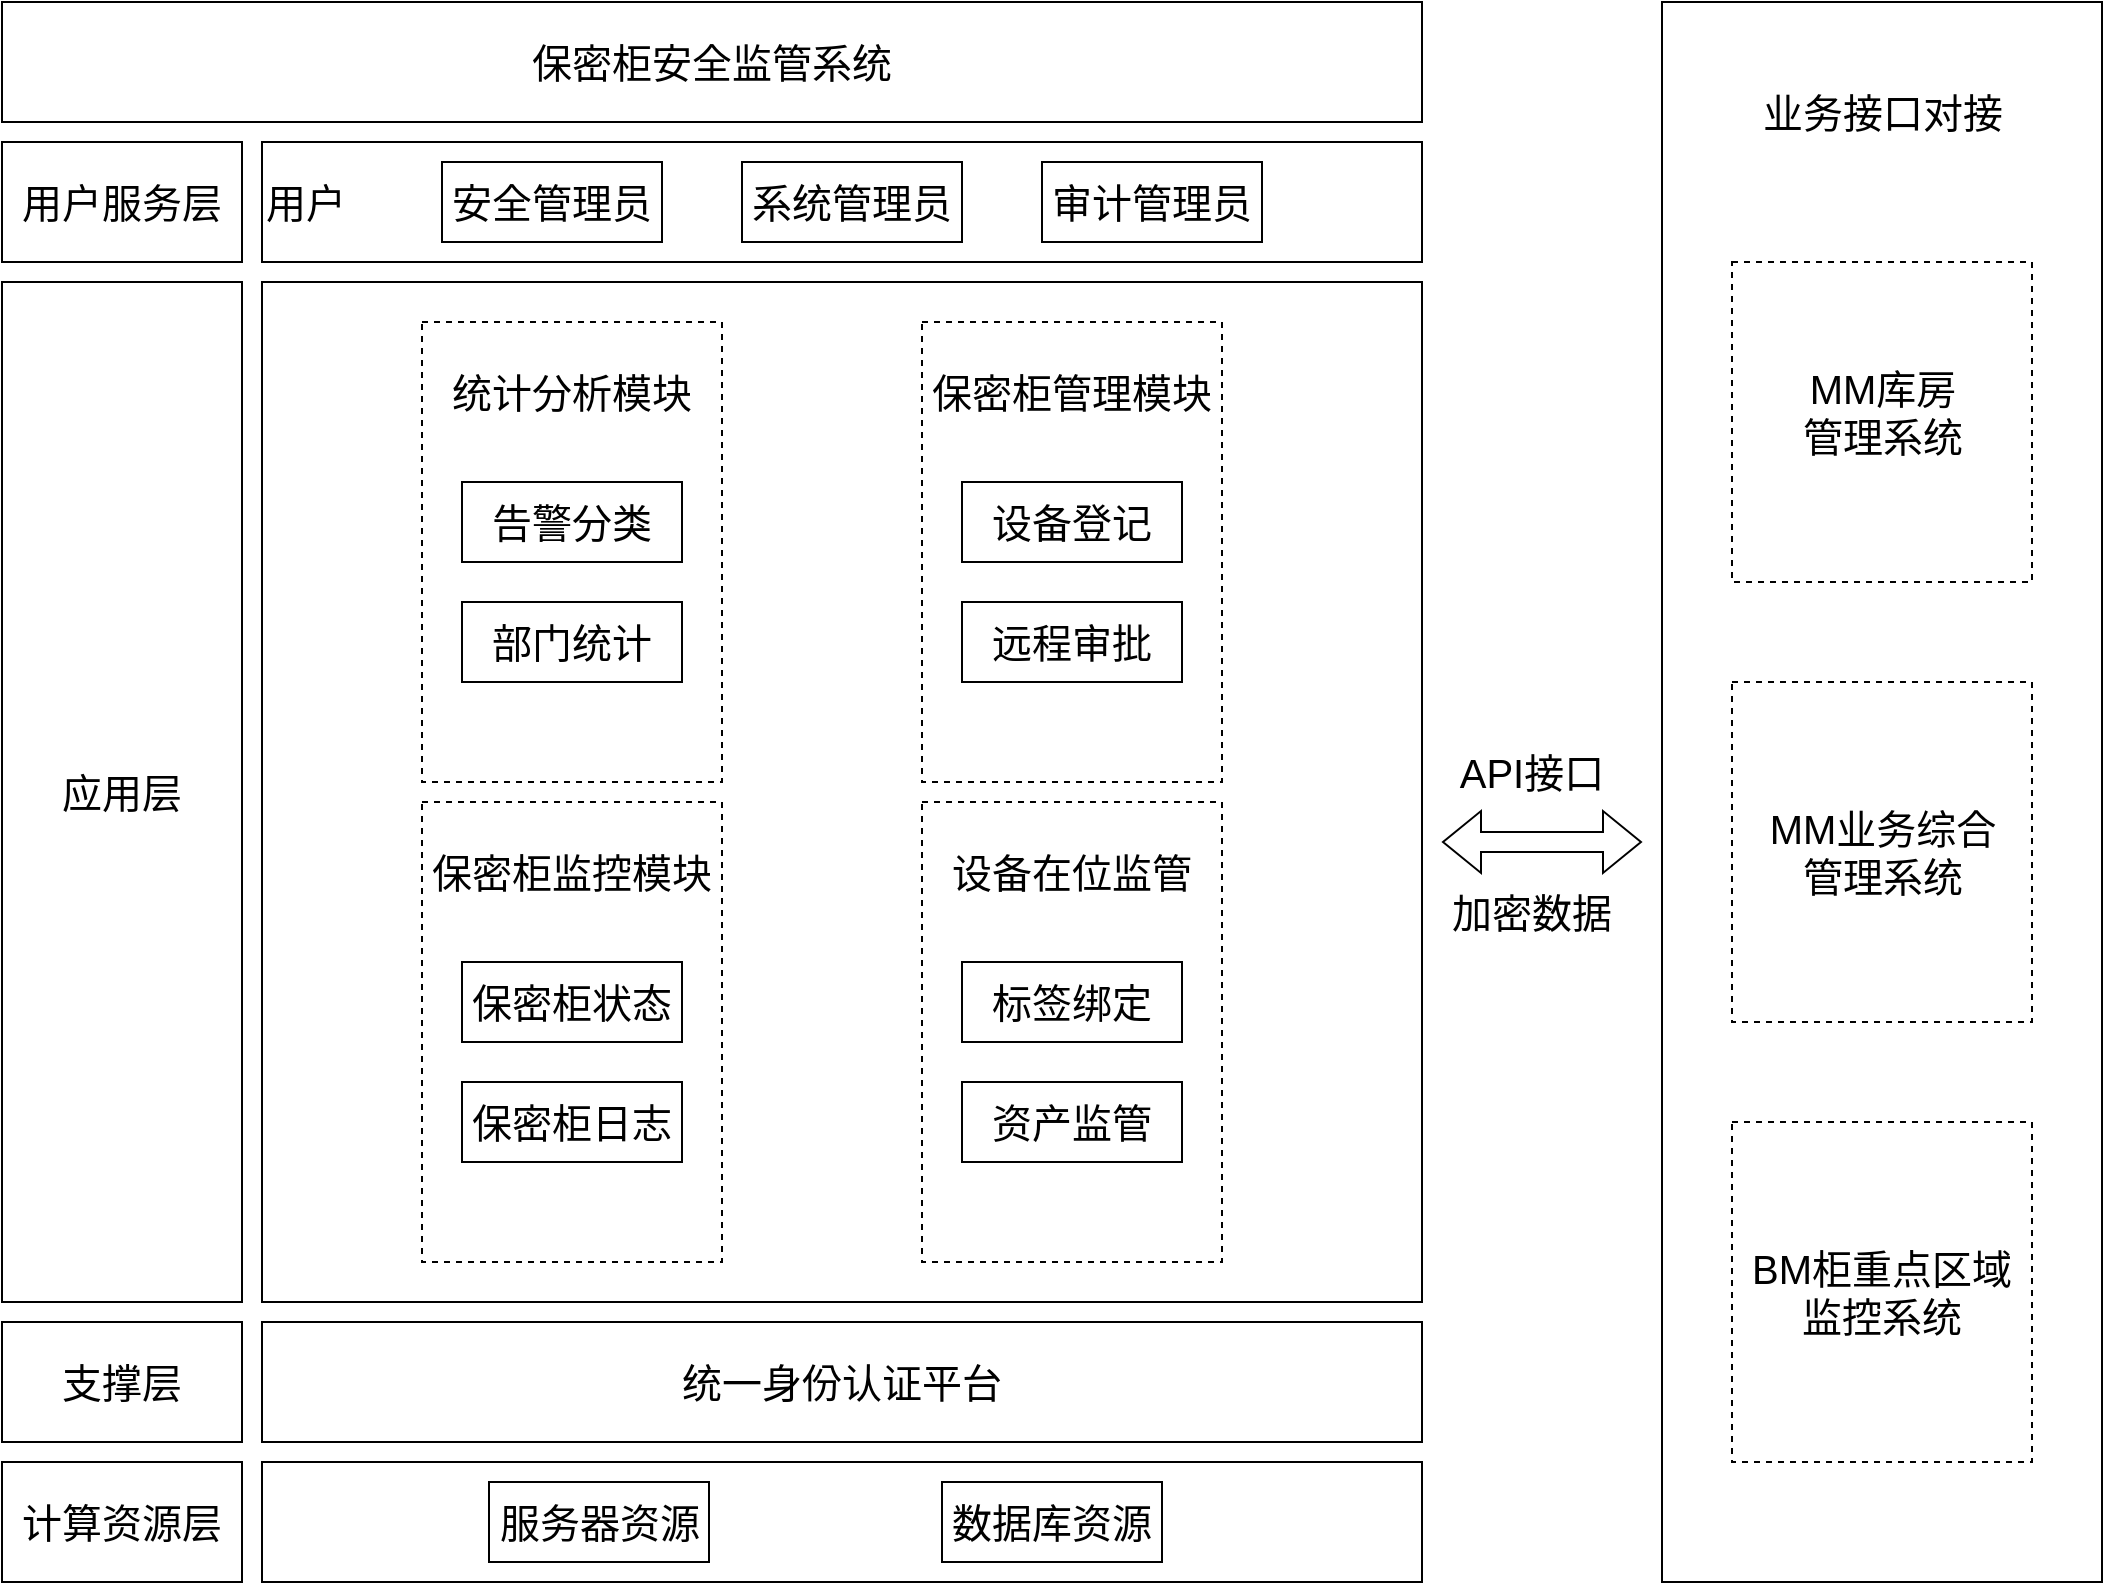 <mxfile version="28.0.7">
  <diagram name="第 1 页" id="lylbNxmO-0R8MRGOri80">
    <mxGraphModel dx="2011" dy="1118" grid="1" gridSize="10" guides="1" tooltips="1" connect="1" arrows="1" fold="1" page="1" pageScale="1" pageWidth="827" pageHeight="1169" math="0" shadow="0">
      <root>
        <mxCell id="0" />
        <mxCell id="1" parent="0" />
        <mxCell id="33dikjmMXrmvQSc9ritD-1" value="&lt;font style=&quot;font-size: 20px;&quot;&gt;用户服务层&lt;/font&gt;" style="rounded=0;whiteSpace=wrap;html=1;" vertex="1" parent="1">
          <mxGeometry x="60" y="130" width="120" height="60" as="geometry" />
        </mxCell>
        <mxCell id="33dikjmMXrmvQSc9ritD-2" value="&lt;font style=&quot;font-size: 20px;&quot;&gt;应用层&lt;/font&gt;" style="rounded=0;whiteSpace=wrap;html=1;" vertex="1" parent="1">
          <mxGeometry x="60" y="200" width="120" height="510" as="geometry" />
        </mxCell>
        <mxCell id="33dikjmMXrmvQSc9ritD-3" value="&lt;font style=&quot;font-size: 20px;&quot;&gt;支撑层&lt;/font&gt;" style="rounded=0;whiteSpace=wrap;html=1;" vertex="1" parent="1">
          <mxGeometry x="60" y="720" width="120" height="60" as="geometry" />
        </mxCell>
        <mxCell id="33dikjmMXrmvQSc9ritD-4" value="&lt;font style=&quot;font-size: 20px;&quot;&gt;计算资源层&lt;/font&gt;" style="rounded=0;whiteSpace=wrap;html=1;" vertex="1" parent="1">
          <mxGeometry x="60" y="790" width="120" height="60" as="geometry" />
        </mxCell>
        <mxCell id="33dikjmMXrmvQSc9ritD-5" value="&lt;font style=&quot;font-size: 20px;&quot;&gt;用户&lt;/font&gt;" style="rounded=0;whiteSpace=wrap;html=1;align=left;" vertex="1" parent="1">
          <mxGeometry x="190" y="130" width="580" height="60" as="geometry" />
        </mxCell>
        <mxCell id="33dikjmMXrmvQSc9ritD-6" value="&lt;font style=&quot;font-size: 20px;&quot;&gt;安全管理员&lt;/font&gt;" style="rounded=0;whiteSpace=wrap;html=1;" vertex="1" parent="1">
          <mxGeometry x="280" y="140" width="110" height="40" as="geometry" />
        </mxCell>
        <mxCell id="33dikjmMXrmvQSc9ritD-7" value="&lt;font style=&quot;font-size: 20px;&quot;&gt;系统管理员&lt;/font&gt;" style="rounded=0;whiteSpace=wrap;html=1;" vertex="1" parent="1">
          <mxGeometry x="430" y="140" width="110" height="40" as="geometry" />
        </mxCell>
        <mxCell id="33dikjmMXrmvQSc9ritD-8" value="&lt;font style=&quot;font-size: 20px;&quot;&gt;审计管理员&lt;/font&gt;" style="rounded=0;whiteSpace=wrap;html=1;" vertex="1" parent="1">
          <mxGeometry x="580" y="140" width="110" height="40" as="geometry" />
        </mxCell>
        <mxCell id="33dikjmMXrmvQSc9ritD-9" value="" style="rounded=0;whiteSpace=wrap;html=1;" vertex="1" parent="1">
          <mxGeometry x="190" y="200" width="580" height="510" as="geometry" />
        </mxCell>
        <mxCell id="33dikjmMXrmvQSc9ritD-13" value="" style="rounded=0;whiteSpace=wrap;html=1;dashed=1;" vertex="1" parent="1">
          <mxGeometry x="270" y="220" width="150" height="230" as="geometry" />
        </mxCell>
        <mxCell id="33dikjmMXrmvQSc9ritD-10" value="&lt;span style=&quot;font-size: 20px;&quot;&gt;告警分类&lt;/span&gt;" style="rounded=0;whiteSpace=wrap;html=1;" vertex="1" parent="1">
          <mxGeometry x="290" y="300" width="110" height="40" as="geometry" />
        </mxCell>
        <mxCell id="33dikjmMXrmvQSc9ritD-11" value="&lt;span style=&quot;font-size: 20px;&quot;&gt;部门统计&lt;/span&gt;" style="rounded=0;whiteSpace=wrap;html=1;" vertex="1" parent="1">
          <mxGeometry x="290" y="360" width="110" height="40" as="geometry" />
        </mxCell>
        <mxCell id="33dikjmMXrmvQSc9ritD-12" value="&lt;font style=&quot;font-size: 20px;&quot;&gt;保密柜安全监管系统&lt;/font&gt;" style="rounded=0;whiteSpace=wrap;html=1;align=center;" vertex="1" parent="1">
          <mxGeometry x="60" y="60" width="710" height="60" as="geometry" />
        </mxCell>
        <mxCell id="33dikjmMXrmvQSc9ritD-14" value="&lt;font style=&quot;font-size: 20px;&quot;&gt;统计分析模块&lt;/font&gt;" style="text;strokeColor=none;align=center;fillColor=none;html=1;verticalAlign=middle;whiteSpace=wrap;rounded=0;" vertex="1" parent="1">
          <mxGeometry x="270" y="240" width="150" height="30" as="geometry" />
        </mxCell>
        <mxCell id="33dikjmMXrmvQSc9ritD-15" value="" style="rounded=0;whiteSpace=wrap;html=1;dashed=1;" vertex="1" parent="1">
          <mxGeometry x="520" y="220" width="150" height="230" as="geometry" />
        </mxCell>
        <mxCell id="33dikjmMXrmvQSc9ritD-16" value="&lt;span style=&quot;font-size: 20px;&quot;&gt;设备登记&lt;/span&gt;" style="rounded=0;whiteSpace=wrap;html=1;" vertex="1" parent="1">
          <mxGeometry x="540" y="300" width="110" height="40" as="geometry" />
        </mxCell>
        <mxCell id="33dikjmMXrmvQSc9ritD-17" value="&lt;span style=&quot;font-size: 20px;&quot;&gt;远程审批&lt;/span&gt;" style="rounded=0;whiteSpace=wrap;html=1;" vertex="1" parent="1">
          <mxGeometry x="540" y="360" width="110" height="40" as="geometry" />
        </mxCell>
        <mxCell id="33dikjmMXrmvQSc9ritD-18" value="&lt;font style=&quot;font-size: 20px;&quot;&gt;保密柜管理模块&lt;/font&gt;" style="text;strokeColor=none;align=center;fillColor=none;html=1;verticalAlign=middle;whiteSpace=wrap;rounded=0;" vertex="1" parent="1">
          <mxGeometry x="520" y="240" width="150" height="30" as="geometry" />
        </mxCell>
        <mxCell id="33dikjmMXrmvQSc9ritD-19" value="" style="rounded=0;whiteSpace=wrap;html=1;dashed=1;" vertex="1" parent="1">
          <mxGeometry x="270" y="460" width="150" height="230" as="geometry" />
        </mxCell>
        <mxCell id="33dikjmMXrmvQSc9ritD-20" value="&lt;span style=&quot;font-size: 20px;&quot;&gt;保密柜状态&lt;/span&gt;" style="rounded=0;whiteSpace=wrap;html=1;" vertex="1" parent="1">
          <mxGeometry x="290" y="540" width="110" height="40" as="geometry" />
        </mxCell>
        <mxCell id="33dikjmMXrmvQSc9ritD-21" value="&lt;span style=&quot;font-size: 20px;&quot;&gt;保密柜日志&lt;/span&gt;" style="rounded=0;whiteSpace=wrap;html=1;" vertex="1" parent="1">
          <mxGeometry x="290" y="600" width="110" height="40" as="geometry" />
        </mxCell>
        <mxCell id="33dikjmMXrmvQSc9ritD-22" value="&lt;font style=&quot;font-size: 20px;&quot;&gt;保密柜监控模块&lt;/font&gt;" style="text;strokeColor=none;align=center;fillColor=none;html=1;verticalAlign=middle;whiteSpace=wrap;rounded=0;" vertex="1" parent="1">
          <mxGeometry x="270" y="480" width="150" height="30" as="geometry" />
        </mxCell>
        <mxCell id="33dikjmMXrmvQSc9ritD-23" value="" style="rounded=0;whiteSpace=wrap;html=1;dashed=1;" vertex="1" parent="1">
          <mxGeometry x="520" y="460" width="150" height="230" as="geometry" />
        </mxCell>
        <mxCell id="33dikjmMXrmvQSc9ritD-24" value="&lt;span style=&quot;font-size: 20px;&quot;&gt;标签绑定&lt;/span&gt;" style="rounded=0;whiteSpace=wrap;html=1;" vertex="1" parent="1">
          <mxGeometry x="540" y="540" width="110" height="40" as="geometry" />
        </mxCell>
        <mxCell id="33dikjmMXrmvQSc9ritD-25" value="&lt;span style=&quot;font-size: 20px;&quot;&gt;资产监管&lt;/span&gt;" style="rounded=0;whiteSpace=wrap;html=1;" vertex="1" parent="1">
          <mxGeometry x="540" y="600" width="110" height="40" as="geometry" />
        </mxCell>
        <mxCell id="33dikjmMXrmvQSc9ritD-26" value="&lt;span style=&quot;font-size: 20px;&quot;&gt;设备在位监管&lt;/span&gt;" style="text;strokeColor=none;align=center;fillColor=none;html=1;verticalAlign=middle;whiteSpace=wrap;rounded=0;" vertex="1" parent="1">
          <mxGeometry x="520" y="480" width="150" height="30" as="geometry" />
        </mxCell>
        <mxCell id="33dikjmMXrmvQSc9ritD-27" value="&lt;font style=&quot;font-size: 20px;&quot;&gt;统一身份认证平台&lt;/font&gt;" style="rounded=0;whiteSpace=wrap;html=1;align=center;" vertex="1" parent="1">
          <mxGeometry x="190" y="720" width="580" height="60" as="geometry" />
        </mxCell>
        <mxCell id="33dikjmMXrmvQSc9ritD-30" value="" style="rounded=0;whiteSpace=wrap;html=1;align=left;" vertex="1" parent="1">
          <mxGeometry x="190" y="790" width="580" height="60" as="geometry" />
        </mxCell>
        <mxCell id="33dikjmMXrmvQSc9ritD-31" value="&lt;font style=&quot;font-size: 20px;&quot;&gt;服务器资源&lt;/font&gt;" style="rounded=0;whiteSpace=wrap;html=1;" vertex="1" parent="1">
          <mxGeometry x="303.5" y="800" width="110" height="40" as="geometry" />
        </mxCell>
        <mxCell id="33dikjmMXrmvQSc9ritD-32" value="&lt;font style=&quot;font-size: 20px;&quot;&gt;数据库资源&lt;/font&gt;" style="rounded=0;whiteSpace=wrap;html=1;" vertex="1" parent="1">
          <mxGeometry x="530" y="800" width="110" height="40" as="geometry" />
        </mxCell>
        <mxCell id="33dikjmMXrmvQSc9ritD-34" value="" style="rounded=0;whiteSpace=wrap;html=1;" vertex="1" parent="1">
          <mxGeometry x="890" y="60" width="220" height="790" as="geometry" />
        </mxCell>
        <mxCell id="33dikjmMXrmvQSc9ritD-35" value="" style="shape=flexArrow;endArrow=classic;startArrow=classic;html=1;rounded=0;" edge="1" parent="1">
          <mxGeometry width="100" height="100" relative="1" as="geometry">
            <mxPoint x="780" y="480" as="sourcePoint" />
            <mxPoint x="880" y="480" as="targetPoint" />
          </mxGeometry>
        </mxCell>
        <mxCell id="33dikjmMXrmvQSc9ritD-36" value="&lt;font style=&quot;font-size: 20px;&quot;&gt;API接口&lt;/font&gt;" style="text;strokeColor=none;align=center;fillColor=none;html=1;verticalAlign=middle;whiteSpace=wrap;rounded=0;" vertex="1" parent="1">
          <mxGeometry x="750" y="430" width="150" height="30" as="geometry" />
        </mxCell>
        <mxCell id="33dikjmMXrmvQSc9ritD-37" value="&lt;font style=&quot;font-size: 20px;&quot;&gt;加密数据&lt;/font&gt;" style="text;strokeColor=none;align=center;fillColor=none;html=1;verticalAlign=middle;whiteSpace=wrap;rounded=0;" vertex="1" parent="1">
          <mxGeometry x="750" y="500" width="150" height="30" as="geometry" />
        </mxCell>
        <mxCell id="33dikjmMXrmvQSc9ritD-38" value="" style="rounded=0;whiteSpace=wrap;html=1;dashed=1;" vertex="1" parent="1">
          <mxGeometry x="925" y="190" width="150" height="160" as="geometry" />
        </mxCell>
        <mxCell id="33dikjmMXrmvQSc9ritD-41" value="&lt;span style=&quot;font-size: 20px;&quot;&gt;MM库房管理系统&lt;/span&gt;" style="text;strokeColor=none;align=center;fillColor=none;html=1;verticalAlign=middle;whiteSpace=wrap;rounded=0;" vertex="1" parent="1">
          <mxGeometry x="952.5" y="250" width="95" height="30" as="geometry" />
        </mxCell>
        <mxCell id="33dikjmMXrmvQSc9ritD-42" value="" style="rounded=0;whiteSpace=wrap;html=1;dashed=1;" vertex="1" parent="1">
          <mxGeometry x="925" y="400" width="150" height="170" as="geometry" />
        </mxCell>
        <mxCell id="33dikjmMXrmvQSc9ritD-45" value="&lt;span style=&quot;font-size: 20px;&quot;&gt;MM业务综合管理系统&lt;/span&gt;" style="text;strokeColor=none;align=center;fillColor=none;html=1;verticalAlign=middle;whiteSpace=wrap;rounded=0;" vertex="1" parent="1">
          <mxGeometry x="937.5" y="450" width="125" height="70" as="geometry" />
        </mxCell>
        <mxCell id="33dikjmMXrmvQSc9ritD-46" value="" style="rounded=0;whiteSpace=wrap;html=1;dashed=1;" vertex="1" parent="1">
          <mxGeometry x="925" y="620" width="150" height="170" as="geometry" />
        </mxCell>
        <mxCell id="33dikjmMXrmvQSc9ritD-49" value="&lt;span style=&quot;font-size: 20px;&quot;&gt;BM柜重点区域监控系统&lt;/span&gt;" style="text;strokeColor=none;align=center;fillColor=none;html=1;verticalAlign=middle;whiteSpace=wrap;rounded=0;" vertex="1" parent="1">
          <mxGeometry x="925" y="690" width="150" height="30" as="geometry" />
        </mxCell>
        <mxCell id="33dikjmMXrmvQSc9ritD-51" value="&lt;span style=&quot;font-size: 20px;&quot;&gt;业务接口对接&lt;/span&gt;" style="text;strokeColor=none;align=center;fillColor=none;html=1;verticalAlign=middle;whiteSpace=wrap;rounded=0;" vertex="1" parent="1">
          <mxGeometry x="937.5" y="80" width="125" height="70" as="geometry" />
        </mxCell>
      </root>
    </mxGraphModel>
  </diagram>
</mxfile>
